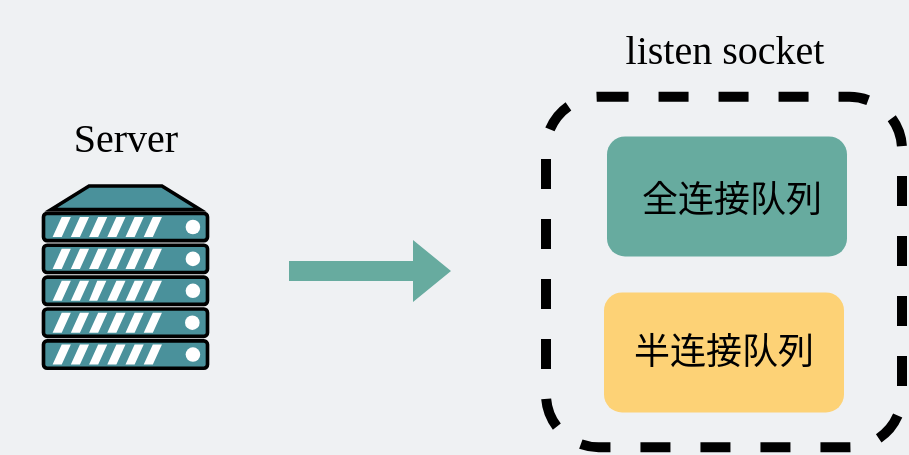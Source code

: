 <mxfile version="15.1.4" type="github"><diagram id="Lof0R5rhfGAX3NdKyFyQ" name="Page-1"><mxGraphModel dx="946" dy="487" grid="0" gridSize="10" guides="1" tooltips="1" connect="1" arrows="1" fold="1" page="1" pageScale="1" pageWidth="600" pageHeight="250" background="#EFF1F3" math="0" shadow="0"><root><mxCell id="0"/><mxCell id="1" parent="0"/><mxCell id="wdfUIwA4EHPiVqjbUW1X-7" value="" style="rounded=1;whiteSpace=wrap;html=1;strokeColor=#000000;fillColor=none;dashed=1;strokeWidth=5;" parent="1" vertex="1"><mxGeometry x="330" y="54.4" width="178" height="175.2" as="geometry"/></mxCell><mxCell id="wdfUIwA4EHPiVqjbUW1X-1" value="" style="rounded=1;whiteSpace=wrap;html=1;strokeColor=none;fillColor=#67AB9F;" parent="1" vertex="1"><mxGeometry x="360.5" y="74.23" width="120" height="60" as="geometry"/></mxCell><mxCell id="wdfUIwA4EHPiVqjbUW1X-2" value="&lt;font style=&quot;font-size: 18px&quot;&gt;全连接队列&lt;/font&gt;" style="text;html=1;strokeColor=none;fillColor=none;align=center;verticalAlign=middle;whiteSpace=wrap;rounded=0;" parent="1" vertex="1"><mxGeometry x="369.5" y="90" width="106" height="32.77" as="geometry"/></mxCell><mxCell id="wdfUIwA4EHPiVqjbUW1X-3" value="&lt;font style=&quot;font-size: 18px&quot;&gt;半连接队列&lt;/font&gt;" style="rounded=1;whiteSpace=wrap;html=1;strokeColor=none;fillColor=#FDD276;" parent="1" vertex="1"><mxGeometry x="359" y="152.23" width="120" height="60" as="geometry"/></mxCell><mxCell id="wdfUIwA4EHPiVqjbUW1X-5" value="" style="fontColor=#0066CC;verticalAlign=top;verticalLabelPosition=bottom;labelPosition=center;align=center;html=1;outlineConnect=0;gradientColor=none;gradientDirection=north;strokeWidth=2;shape=mxgraph.networks.server;fillColor=#4A919B;" parent="1" vertex="1"><mxGeometry x="78.75" y="99" width="82" height="91.11" as="geometry"/></mxCell><mxCell id="wdfUIwA4EHPiVqjbUW1X-8" value="&lt;pre style=&quot;font-family: &amp;#34;source code pro&amp;#34;&quot;&gt;&lt;font style=&quot;font-size: 20px&quot;&gt;listen socket&lt;/font&gt;&lt;/pre&gt;" style="text;html=1;strokeColor=none;fillColor=none;align=center;verticalAlign=middle;whiteSpace=wrap;rounded=0;dashed=1;" parent="1" vertex="1"><mxGeometry x="338.75" y="20" width="160.5" height="20" as="geometry"/></mxCell><mxCell id="wdfUIwA4EHPiVqjbUW1X-9" value="" style="shape=flexArrow;endArrow=block;html=1;rounded=1;strokeColor=none;fillColor=#67AB9F;startArrow=none;endFill=0;startFill=0;" parent="1" edge="1"><mxGeometry width="50" height="50" relative="1" as="geometry"><mxPoint x="201" y="141.5" as="sourcePoint"/><mxPoint x="283" y="141.5" as="targetPoint"/></mxGeometry></mxCell><mxCell id="wdfUIwA4EHPiVqjbUW1X-13" value="&lt;pre style=&quot;font-family: &amp;#34;source code pro&amp;#34;&quot;&gt;&lt;font style=&quot;font-size: 20px&quot;&gt;Server&lt;/font&gt;&lt;/pre&gt;" style="text;html=1;strokeColor=none;fillColor=none;align=center;verticalAlign=middle;whiteSpace=wrap;rounded=0;dashed=1;" parent="1" vertex="1"><mxGeometry x="57" y="64" width="125.5" height="20" as="geometry"/></mxCell></root></mxGraphModel></diagram></mxfile>